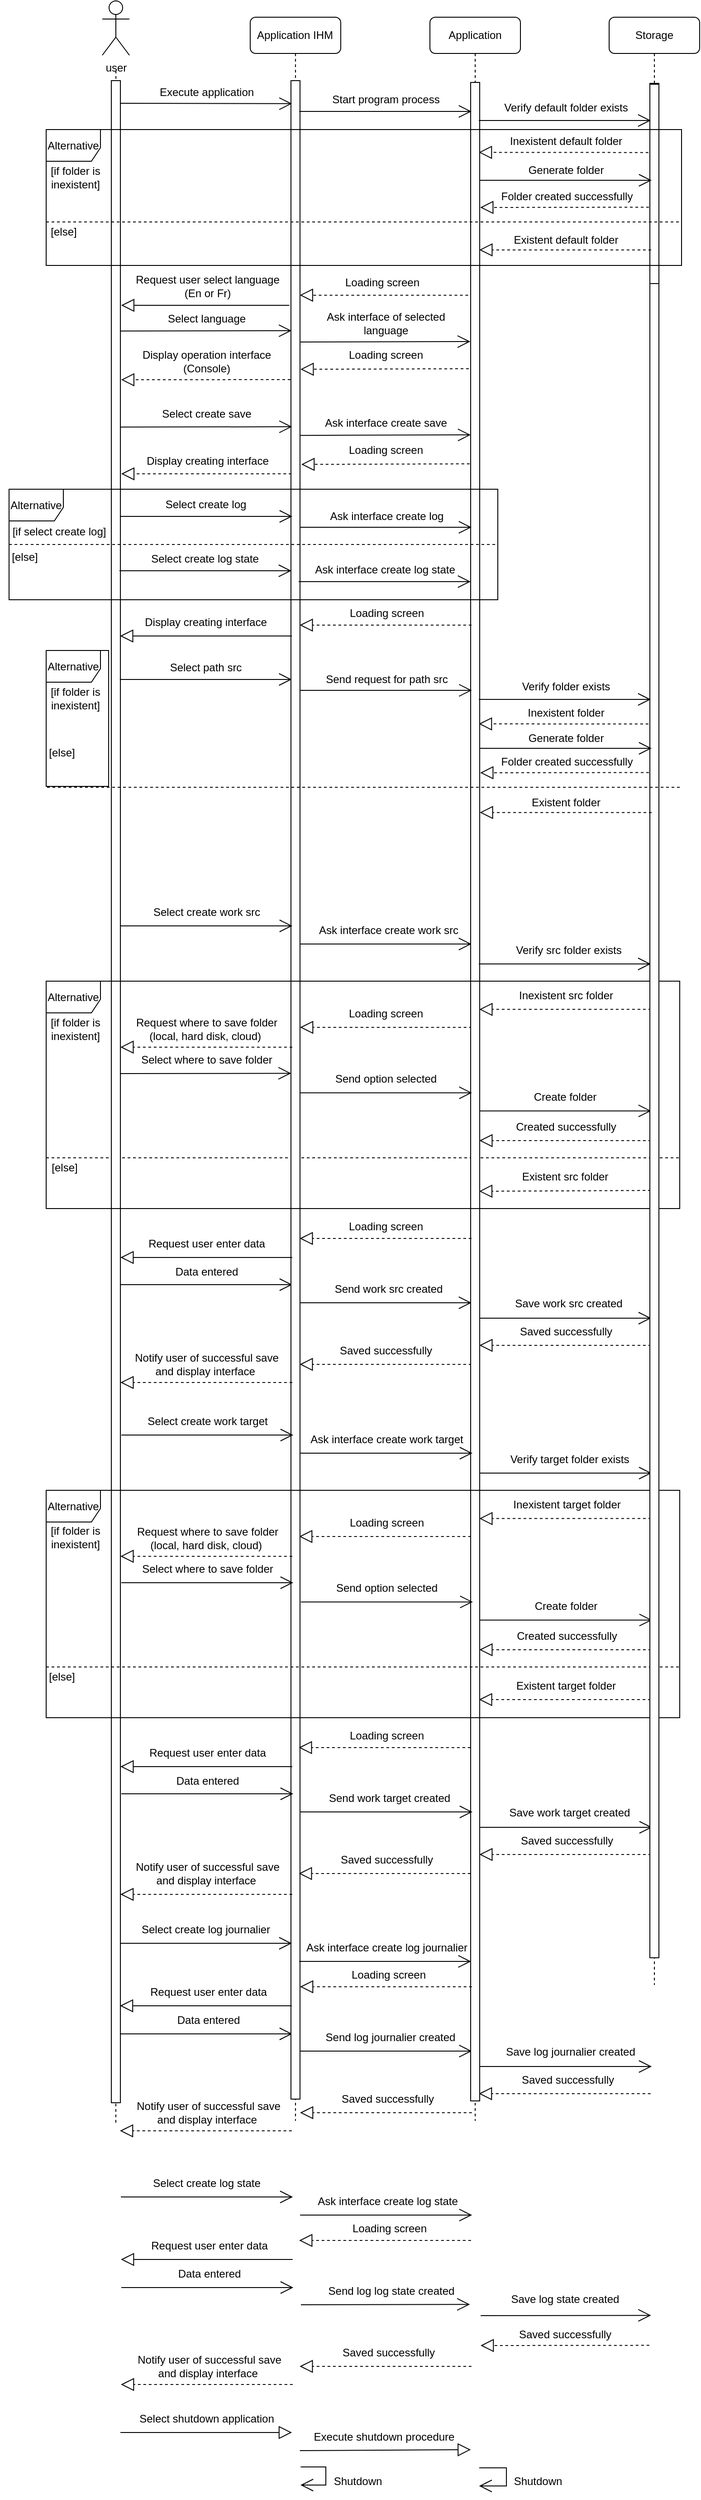 <mxfile version="20.5.3" type="github" pages="2">
  <diagram id="kgpKYQtTHZ0yAKxKKP6v" name="Page-1">
    <mxGraphModel dx="731" dy="396" grid="1" gridSize="10" guides="1" tooltips="1" connect="1" arrows="1" fold="1" page="1" pageScale="1.2" pageWidth="413" pageHeight="291" math="0" shadow="0">
      <root>
        <mxCell id="0" />
        <mxCell id="1" parent="0" />
        <mxCell id="vB3oa_qT5mKGnojGgwLK-61" value="" style="endArrow=block;dashed=1;endFill=0;endSize=12;html=1;rounded=1;exitX=-0.061;exitY=0.997;exitDx=0;exitDy=0;exitPerimeter=0;" parent="1" edge="1">
          <mxGeometry width="160" relative="1" as="geometry">
            <mxPoint x="767.39" y="2646.793" as="sourcePoint" />
            <mxPoint x="581" y="2647" as="targetPoint" />
          </mxGeometry>
        </mxCell>
        <mxCell id="sGXvdLq_XoUKNio_A1aQ-141" value="" style="endArrow=block;endFill=0;endSize=12;html=1;rounded=1;entryX=0.021;entryY=0.978;entryDx=0;entryDy=0;entryPerimeter=0;" parent="1" edge="1">
          <mxGeometry width="160" relative="1" as="geometry">
            <mxPoint x="381.25" y="2763" as="sourcePoint" />
            <mxPoint x="570.21" y="2761.984" as="targetPoint" />
          </mxGeometry>
        </mxCell>
        <mxCell id="sGXvdLq_XoUKNio_A1aQ-8" value="&lt;span style=&quot;&quot;&gt;Application IHM&lt;/span&gt;" style="shape=umlLifeline;perimeter=lifelinePerimeter;whiteSpace=wrap;html=1;container=0;collapsible=0;recursiveResize=0;outlineConnect=0;rounded=1;" parent="1" vertex="1">
          <mxGeometry x="326.46" y="77" width="100" height="2322" as="geometry" />
        </mxCell>
        <mxCell id="sGXvdLq_XoUKNio_A1aQ-1" value="user" style="shape=umlActor;verticalLabelPosition=bottom;verticalAlign=top;html=1;rounded=1;" parent="1" vertex="1">
          <mxGeometry x="163" y="59" width="30" height="60" as="geometry" />
        </mxCell>
        <mxCell id="sGXvdLq_XoUKNio_A1aQ-11" value="&lt;span style=&quot;&quot;&gt;Application&lt;/span&gt;" style="shape=umlLifeline;perimeter=lifelinePerimeter;whiteSpace=wrap;html=1;container=0;collapsible=0;recursiveResize=0;outlineConnect=0;rounded=1;" parent="1" vertex="1">
          <mxGeometry x="525" y="77" width="100" height="2322" as="geometry" />
        </mxCell>
        <mxCell id="sGXvdLq_XoUKNio_A1aQ-12" value="&lt;span style=&quot;&quot;&gt;Storage&lt;/span&gt;" style="shape=umlLifeline;perimeter=lifelinePerimeter;whiteSpace=wrap;html=1;container=0;collapsible=0;recursiveResize=0;outlineConnect=0;rounded=1;" parent="1" vertex="1">
          <mxGeometry x="723" y="77" width="100" height="2172" as="geometry" />
        </mxCell>
        <mxCell id="sGXvdLq_XoUKNio_A1aQ-23" value="" style="endArrow=none;dashed=1;html=1;rounded=1;" parent="1" edge="1">
          <mxGeometry width="50" height="50" relative="1" as="geometry">
            <mxPoint x="178" y="2401" as="sourcePoint" />
            <mxPoint x="178.065" y="136" as="targetPoint" />
          </mxGeometry>
        </mxCell>
        <mxCell id="sGXvdLq_XoUKNio_A1aQ-53" value="Inexistent src folder" style="text;html=1;align=center;verticalAlign=middle;resizable=0;points=[];autosize=1;strokeColor=none;fillColor=none;rounded=1;" parent="1" vertex="1">
          <mxGeometry x="609.5" y="1142.17" width="130" height="30" as="geometry" />
        </mxCell>
        <mxCell id="sGXvdLq_XoUKNio_A1aQ-54" value="" style="endArrow=block;dashed=1;endFill=0;endSize=12;html=1;rounded=1;" parent="1" edge="1">
          <mxGeometry width="160" relative="1" as="geometry">
            <mxPoint x="769.42" y="1172.17" as="sourcePoint" />
            <mxPoint x="579.587" y="1172.17" as="targetPoint" />
          </mxGeometry>
        </mxCell>
        <mxCell id="sGXvdLq_XoUKNio_A1aQ-49" value="Verify src folder exists" style="text;html=1;align=center;verticalAlign=middle;resizable=0;points=[];autosize=1;strokeColor=none;fillColor=none;rounded=1;" parent="1" vertex="1">
          <mxGeometry x="607.5" y="1092" width="140" height="30" as="geometry" />
        </mxCell>
        <mxCell id="sGXvdLq_XoUKNio_A1aQ-91" value="Data entered" style="text;html=1;align=center;verticalAlign=middle;resizable=0;points=[];autosize=1;strokeColor=none;fillColor=none;rounded=1;" parent="1" vertex="1">
          <mxGeometry x="233" y="1447" width="90" height="30" as="geometry" />
        </mxCell>
        <mxCell id="sGXvdLq_XoUKNio_A1aQ-92" value="" style="endArrow=open;endFill=1;endSize=12;html=1;rounded=1;" parent="1" edge="1">
          <mxGeometry width="160" relative="1" as="geometry">
            <mxPoint x="183" y="1476" as="sourcePoint" />
            <mxPoint x="373" y="1476" as="targetPoint" />
          </mxGeometry>
        </mxCell>
        <mxCell id="sGXvdLq_XoUKNio_A1aQ-93" value="Send work src created" style="text;html=1;align=center;verticalAlign=middle;resizable=0;points=[];autosize=1;strokeColor=none;fillColor=none;rounded=1;" parent="1" vertex="1">
          <mxGeometry x="409" y="1466" width="140" height="30" as="geometry" />
        </mxCell>
        <mxCell id="sGXvdLq_XoUKNio_A1aQ-94" value="" style="endArrow=open;endFill=1;endSize=12;html=1;rounded=1;" parent="1" edge="1">
          <mxGeometry width="160" relative="1" as="geometry">
            <mxPoint x="381" y="1496" as="sourcePoint" />
            <mxPoint x="571" y="1496" as="targetPoint" />
          </mxGeometry>
        </mxCell>
        <mxCell id="sGXvdLq_XoUKNio_A1aQ-137" value="" style="endArrow=block;endFill=0;endSize=12;html=1;rounded=1;" parent="1" edge="1">
          <mxGeometry width="160" relative="1" as="geometry">
            <mxPoint x="183.0" y="2743" as="sourcePoint" />
            <mxPoint x="372.5" y="2743" as="targetPoint" />
          </mxGeometry>
        </mxCell>
        <mxCell id="sGXvdLq_XoUKNio_A1aQ-140" value="Execute shutdown procedure" style="text;html=1;align=center;verticalAlign=middle;resizable=0;points=[];autosize=1;strokeColor=none;fillColor=none;rounded=1;" parent="1" vertex="1">
          <mxGeometry x="384.25" y="2733" width="180" height="30" as="geometry" />
        </mxCell>
        <mxCell id="sGXvdLq_XoUKNio_A1aQ-146" value="Shutdown" style="text;html=1;align=center;verticalAlign=middle;resizable=0;points=[];autosize=1;strokeColor=none;fillColor=none;rounded=1;" parent="1" vertex="1">
          <mxGeometry x="405.41" y="2782" width="80" height="30" as="geometry" />
        </mxCell>
        <mxCell id="sGXvdLq_XoUKNio_A1aQ-147" value="" style="endArrow=open;endFill=1;endSize=12;html=1;rounded=0;" parent="1" edge="1">
          <mxGeometry width="160" relative="1" as="geometry">
            <mxPoint x="579.5" y="2782" as="sourcePoint" />
            <mxPoint x="579.31" y="2802" as="targetPoint" />
            <Array as="points">
              <mxPoint x="609.5" y="2782" />
              <mxPoint x="609.5" y="2802" />
            </Array>
          </mxGeometry>
        </mxCell>
        <mxCell id="sGXvdLq_XoUKNio_A1aQ-148" value="Shutdown" style="text;html=1;align=center;verticalAlign=middle;resizable=0;points=[];autosize=1;strokeColor=none;fillColor=none;rounded=1;" parent="1" vertex="1">
          <mxGeometry x="604.08" y="2782" width="80" height="30" as="geometry" />
        </mxCell>
        <mxCell id="sGXvdLq_XoUKNio_A1aQ-149" value="" style="endArrow=block;dashed=1;endFill=0;endSize=12;html=1;rounded=1;" parent="1" edge="1">
          <mxGeometry width="160" relative="1" as="geometry">
            <mxPoint x="571.34" y="1192" as="sourcePoint" />
            <mxPoint x="381.507" y="1192" as="targetPoint" />
          </mxGeometry>
        </mxCell>
        <mxCell id="sGXvdLq_XoUKNio_A1aQ-156" value="Send option selected" style="text;html=1;align=center;verticalAlign=middle;resizable=0;points=[];autosize=1;strokeColor=none;fillColor=none;rounded=1;" parent="1" vertex="1">
          <mxGeometry x="406" y="1234" width="140" height="30" as="geometry" />
        </mxCell>
        <mxCell id="sGXvdLq_XoUKNio_A1aQ-65" value="" style="line;strokeWidth=1;fillColor=none;align=left;verticalAlign=middle;spacingTop=-1;spacingLeft=3;spacingRight=3;rotatable=0;labelPosition=right;points=[];portConstraint=eastwest;dashed=1;" parent="1" vertex="1">
          <mxGeometry x="101" y="1332" width="700" height="8" as="geometry" />
        </mxCell>
        <mxCell id="sGXvdLq_XoUKNio_A1aQ-138" value="Select shutdown application" style="text;html=1;align=center;verticalAlign=middle;resizable=0;points=[];autosize=1;strokeColor=none;fillColor=none;rounded=1;" parent="1" vertex="1">
          <mxGeometry x="193" y="2713" width="170" height="30" as="geometry" />
        </mxCell>
        <mxCell id="vB3oa_qT5mKGnojGgwLK-30" value="Notify user of successful save&lt;br&gt;and display interface&amp;nbsp;" style="text;html=1;align=center;verticalAlign=middle;resizable=0;points=[];autosize=1;strokeColor=none;fillColor=none;rounded=1;" parent="1" vertex="1">
          <mxGeometry x="190.41" y="2370" width="180" height="40" as="geometry" />
        </mxCell>
        <mxCell id="vB3oa_qT5mKGnojGgwLK-31" value="" style="endArrow=block;dashed=1;endFill=0;endSize=12;html=1;rounded=1;" parent="1" edge="1">
          <mxGeometry width="160" relative="1" as="geometry">
            <mxPoint x="372.33" y="2410" as="sourcePoint" />
            <mxPoint x="182.497" y="2410" as="targetPoint" />
          </mxGeometry>
        </mxCell>
        <mxCell id="vB3oa_qT5mKGnojGgwLK-32" value="Saved successfully" style="text;html=1;align=center;verticalAlign=middle;resizable=0;points=[];autosize=1;strokeColor=none;fillColor=none;rounded=1;" parent="1" vertex="1">
          <mxGeometry x="413.41" y="2360" width="130" height="30" as="geometry" />
        </mxCell>
        <mxCell id="vB3oa_qT5mKGnojGgwLK-33" value="" style="endArrow=block;dashed=1;endFill=0;endSize=12;html=1;rounded=1;" parent="1" edge="1">
          <mxGeometry width="160" relative="1" as="geometry">
            <mxPoint x="571.33" y="2390" as="sourcePoint" />
            <mxPoint x="381.497" y="2390" as="targetPoint" />
          </mxGeometry>
        </mxCell>
        <mxCell id="vB3oa_qT5mKGnojGgwLK-38" value="Save log journalier created&lt;br&gt;&amp;nbsp;" style="text;html=1;align=center;verticalAlign=middle;resizable=0;points=[];autosize=1;strokeColor=none;fillColor=none;rounded=1;" parent="1" vertex="1">
          <mxGeometry x="595" y="2310" width="170" height="40" as="geometry" />
        </mxCell>
        <mxCell id="vB3oa_qT5mKGnojGgwLK-39" value="" style="endArrow=open;endFill=1;endSize=12;html=1;rounded=1;" parent="1" edge="1">
          <mxGeometry width="160" relative="1" as="geometry">
            <mxPoint x="580" y="2339" as="sourcePoint" />
            <mxPoint x="770" y="2339" as="targetPoint" />
          </mxGeometry>
        </mxCell>
        <mxCell id="vB3oa_qT5mKGnojGgwLK-40" value="Saved successfully" style="text;html=1;align=center;verticalAlign=middle;resizable=0;points=[];autosize=1;strokeColor=none;fillColor=none;rounded=1;" parent="1" vertex="1">
          <mxGeometry x="611.91" y="2339" width="130" height="30" as="geometry" />
        </mxCell>
        <mxCell id="vB3oa_qT5mKGnojGgwLK-41" value="" style="endArrow=block;dashed=1;endFill=0;endSize=12;html=1;rounded=1;" parent="1" edge="1">
          <mxGeometry width="160" relative="1" as="geometry">
            <mxPoint x="768.83" y="2369" as="sourcePoint" />
            <mxPoint x="578.997" y="2369" as="targetPoint" />
          </mxGeometry>
        </mxCell>
        <mxCell id="vB3oa_qT5mKGnojGgwLK-42" value="Data entered" style="text;html=1;align=center;verticalAlign=middle;resizable=0;points=[];autosize=1;strokeColor=none;fillColor=none;rounded=1;" parent="1" vertex="1">
          <mxGeometry x="235.41" y="2273" width="90" height="30" as="geometry" />
        </mxCell>
        <mxCell id="vB3oa_qT5mKGnojGgwLK-43" value="" style="endArrow=open;endFill=1;endSize=12;html=1;rounded=1;" parent="1" edge="1">
          <mxGeometry width="160" relative="1" as="geometry">
            <mxPoint x="183.0" y="2303" as="sourcePoint" />
            <mxPoint x="373.0" y="2303" as="targetPoint" />
          </mxGeometry>
        </mxCell>
        <mxCell id="vB3oa_qT5mKGnojGgwLK-44" value="Send log journalier created" style="text;html=1;align=center;verticalAlign=middle;resizable=0;points=[];autosize=1;strokeColor=none;fillColor=none;rounded=1;" parent="1" vertex="1">
          <mxGeometry x="396.41" y="2292" width="170" height="30" as="geometry" />
        </mxCell>
        <mxCell id="vB3oa_qT5mKGnojGgwLK-45" value="" style="endArrow=open;endFill=1;endSize=12;html=1;rounded=1;" parent="1" edge="1">
          <mxGeometry width="160" relative="1" as="geometry">
            <mxPoint x="381.41" y="2322" as="sourcePoint" />
            <mxPoint x="571.41" y="2322" as="targetPoint" />
          </mxGeometry>
        </mxCell>
        <mxCell id="vB3oa_qT5mKGnojGgwLK-46" value="Select create log state" style="text;html=1;align=center;verticalAlign=middle;resizable=0;points=[];autosize=1;strokeColor=none;fillColor=none;rounded=1;" parent="1" vertex="1">
          <mxGeometry x="207.55" y="2453" width="140" height="30" as="geometry" />
        </mxCell>
        <mxCell id="vB3oa_qT5mKGnojGgwLK-47" value="" style="endArrow=open;endFill=1;endSize=12;html=1;rounded=1;" parent="1" edge="1">
          <mxGeometry width="160" relative="1" as="geometry">
            <mxPoint x="183.55" y="2483" as="sourcePoint" />
            <mxPoint x="373.55" y="2483" as="targetPoint" />
          </mxGeometry>
        </mxCell>
        <mxCell id="vB3oa_qT5mKGnojGgwLK-48" value="Ask interface create log state" style="text;html=1;align=center;verticalAlign=middle;resizable=0;points=[];autosize=1;strokeColor=none;fillColor=none;rounded=1;" parent="1" vertex="1">
          <mxGeometry x="387.55" y="2473" width="180" height="30" as="geometry" />
        </mxCell>
        <mxCell id="vB3oa_qT5mKGnojGgwLK-49" value="" style="endArrow=open;endFill=1;endSize=12;html=1;rounded=1;" parent="1" edge="1">
          <mxGeometry width="160" relative="1" as="geometry">
            <mxPoint x="381.55" y="2503" as="sourcePoint" />
            <mxPoint x="571.55" y="2503" as="targetPoint" />
          </mxGeometry>
        </mxCell>
        <mxCell id="vB3oa_qT5mKGnojGgwLK-50" value="Notify user of successful save&lt;br&gt;and display interface&amp;nbsp;" style="text;html=1;align=center;verticalAlign=middle;resizable=0;points=[];autosize=1;strokeColor=none;fillColor=none;rounded=1;" parent="1" vertex="1">
          <mxGeometry x="191.46" y="2650" width="180" height="40" as="geometry" />
        </mxCell>
        <mxCell id="vB3oa_qT5mKGnojGgwLK-51" value="" style="endArrow=block;dashed=1;endFill=0;endSize=12;html=1;rounded=1;" parent="1" edge="1">
          <mxGeometry width="160" relative="1" as="geometry">
            <mxPoint x="373.38" y="2690" as="sourcePoint" />
            <mxPoint x="183.547" y="2690" as="targetPoint" />
          </mxGeometry>
        </mxCell>
        <mxCell id="vB3oa_qT5mKGnojGgwLK-52" value="Saved successfully" style="text;html=1;align=center;verticalAlign=middle;resizable=0;points=[];autosize=1;strokeColor=none;fillColor=none;rounded=1;" parent="1" vertex="1">
          <mxGeometry x="414.46" y="2640" width="130" height="30" as="geometry" />
        </mxCell>
        <mxCell id="vB3oa_qT5mKGnojGgwLK-54" value="Loading screen" style="text;html=1;align=center;verticalAlign=middle;resizable=0;points=[];autosize=1;strokeColor=none;fillColor=none;rounded=1;" parent="1" vertex="1">
          <mxGeometry x="424.88" y="2503" width="110" height="30" as="geometry" />
        </mxCell>
        <mxCell id="vB3oa_qT5mKGnojGgwLK-55" value="" style="endArrow=block;dashed=1;endFill=0;endSize=12;html=1;rounded=1;" parent="1" edge="1">
          <mxGeometry width="160" relative="1" as="geometry">
            <mxPoint x="570.38" y="2531" as="sourcePoint" />
            <mxPoint x="380.547" y="2531" as="targetPoint" />
          </mxGeometry>
        </mxCell>
        <mxCell id="vB3oa_qT5mKGnojGgwLK-56" value="" style="endArrow=block;endFill=0;endSize=12;html=1;rounded=1;" parent="1" edge="1">
          <mxGeometry width="160" relative="1" as="geometry">
            <mxPoint x="373.38" y="2552" as="sourcePoint" />
            <mxPoint x="183.547" y="2552" as="targetPoint" />
          </mxGeometry>
        </mxCell>
        <mxCell id="vB3oa_qT5mKGnojGgwLK-57" value="Request user enter data" style="text;html=1;align=center;verticalAlign=middle;resizable=0;points=[];autosize=1;strokeColor=none;fillColor=none;rounded=1;" parent="1" vertex="1">
          <mxGeometry x="206.46" y="2522" width="150" height="30" as="geometry" />
        </mxCell>
        <mxCell id="vB3oa_qT5mKGnojGgwLK-58" value="Save log state&amp;nbsp;created&lt;br&gt;&amp;nbsp;" style="text;html=1;align=center;verticalAlign=middle;resizable=0;points=[];autosize=1;strokeColor=none;fillColor=none;rounded=1;" parent="1" vertex="1">
          <mxGeometry x="604.08" y="2583" width="140" height="40" as="geometry" />
        </mxCell>
        <mxCell id="vB3oa_qT5mKGnojGgwLK-59" value="" style="endArrow=open;endFill=1;endSize=12;html=1;rounded=1;entryX=0.13;entryY=0.981;entryDx=0;entryDy=0;entryPerimeter=0;" parent="1" edge="1">
          <mxGeometry width="160" relative="1" as="geometry">
            <mxPoint x="581" y="2614" as="sourcePoint" />
            <mxPoint x="769.3" y="2613.689" as="targetPoint" />
          </mxGeometry>
        </mxCell>
        <mxCell id="vB3oa_qT5mKGnojGgwLK-60" value="Saved successfully" style="text;html=1;align=center;verticalAlign=middle;resizable=0;points=[];autosize=1;strokeColor=none;fillColor=none;rounded=1;" parent="1" vertex="1">
          <mxGeometry x="609.08" y="2620" width="130" height="30" as="geometry" />
        </mxCell>
        <mxCell id="vB3oa_qT5mKGnojGgwLK-62" value="Data entered" style="text;html=1;align=center;verticalAlign=middle;resizable=0;points=[];autosize=1;strokeColor=none;fillColor=none;rounded=1;" parent="1" vertex="1">
          <mxGeometry x="236.46" y="2553" width="90" height="30" as="geometry" />
        </mxCell>
        <mxCell id="vB3oa_qT5mKGnojGgwLK-63" value="" style="endArrow=open;endFill=1;endSize=12;html=1;rounded=1;" parent="1" edge="1">
          <mxGeometry width="160" relative="1" as="geometry">
            <mxPoint x="184.05" y="2583" as="sourcePoint" />
            <mxPoint x="374.05" y="2583" as="targetPoint" />
          </mxGeometry>
        </mxCell>
        <mxCell id="vB3oa_qT5mKGnojGgwLK-64" value="Send log log state created" style="text;html=1;align=center;verticalAlign=middle;resizable=0;points=[];autosize=1;strokeColor=none;fillColor=none;rounded=1;" parent="1" vertex="1">
          <mxGeometry x="402.46" y="2572" width="160" height="30" as="geometry" />
        </mxCell>
        <mxCell id="vB3oa_qT5mKGnojGgwLK-65" value="" style="endArrow=open;endFill=1;endSize=12;html=1;rounded=1;entryX=-0.083;entryY=0.906;entryDx=0;entryDy=0;entryPerimeter=0;" parent="1" edge="1">
          <mxGeometry width="160" relative="1" as="geometry">
            <mxPoint x="382.46" y="2602" as="sourcePoint" />
            <mxPoint x="569.17" y="2601.568" as="targetPoint" />
          </mxGeometry>
        </mxCell>
        <mxCell id="vB3oa_qT5mKGnojGgwLK-79" value="" style="html=1;points=[];perimeter=orthogonalPerimeter;rounded=0;glass=0;labelBackgroundColor=none;fillStyle=auto;" parent="1" vertex="1">
          <mxGeometry x="173" y="147" width="10" height="2232" as="geometry" />
        </mxCell>
        <mxCell id="vB3oa_qT5mKGnojGgwLK-76" value="" style="html=1;points=[];perimeter=orthogonalPerimeter;rounded=0;glass=0;labelBackgroundColor=none;fillStyle=auto;" parent="1" vertex="1">
          <mxGeometry x="371.46" y="147" width="10" height="2228" as="geometry" />
        </mxCell>
        <mxCell id="sGXvdLq_XoUKNio_A1aQ-101" value="Notify user of successful save&lt;br&gt;and display interface&amp;nbsp;" style="text;html=1;align=center;verticalAlign=middle;resizable=0;points=[];autosize=1;strokeColor=none;fillColor=none;rounded=1;" parent="1" vertex="1">
          <mxGeometry x="188.0" y="1544" width="180" height="40" as="geometry" />
        </mxCell>
        <mxCell id="sGXvdLq_XoUKNio_A1aQ-102" value="" style="endArrow=block;dashed=1;endFill=0;endSize=12;html=1;rounded=1;" parent="1" edge="1">
          <mxGeometry width="160" relative="1" as="geometry">
            <mxPoint x="372.92" y="1584" as="sourcePoint" />
            <mxPoint x="183.087" y="1584" as="targetPoint" />
          </mxGeometry>
        </mxCell>
        <mxCell id="sGXvdLq_XoUKNio_A1aQ-145" value="" style="endArrow=open;endFill=1;endSize=12;html=1;rounded=0;" parent="1" edge="1">
          <mxGeometry width="160" relative="1" as="geometry">
            <mxPoint x="382.17" y="2781" as="sourcePoint" />
            <mxPoint x="382.003" y="2801" as="targetPoint" />
            <Array as="points">
              <mxPoint x="410" y="2781" />
              <mxPoint x="410" y="2801" />
            </Array>
          </mxGeometry>
        </mxCell>
        <mxCell id="sGXvdLq_XoUKNio_A1aQ-152" value="Select where to save folder" style="text;html=1;align=center;verticalAlign=middle;resizable=0;points=[];autosize=1;strokeColor=none;fillColor=none;rounded=1;" parent="1" vertex="1">
          <mxGeometry x="193" y="1213" width="170" height="30" as="geometry" />
        </mxCell>
        <mxCell id="sGXvdLq_XoUKNio_A1aQ-153" value="" style="endArrow=open;endFill=1;endSize=12;html=1;rounded=1;entryX=0.023;entryY=0.297;entryDx=0;entryDy=0;entryPerimeter=0;" parent="1" edge="1">
          <mxGeometry width="160" relative="1" as="geometry">
            <mxPoint x="183" y="1243" as="sourcePoint" />
            <mxPoint x="371.69" y="1242.716" as="targetPoint" />
          </mxGeometry>
        </mxCell>
        <mxCell id="vB3oa_qT5mKGnojGgwLK-53" value="" style="endArrow=block;dashed=1;endFill=0;endSize=12;html=1;rounded=1;" parent="1" edge="1">
          <mxGeometry width="160" relative="1" as="geometry">
            <mxPoint x="570.92" y="2670" as="sourcePoint" />
            <mxPoint x="381.087" y="2670" as="targetPoint" />
          </mxGeometry>
        </mxCell>
        <mxCell id="sGXvdLq_XoUKNio_A1aQ-83" value="Select create work src" style="text;html=1;align=center;verticalAlign=middle;resizable=0;points=[];autosize=1;strokeColor=none;fillColor=none;rounded=1;" parent="1" vertex="1">
          <mxGeometry x="208" y="1050" width="140" height="30" as="geometry" />
        </mxCell>
        <mxCell id="sGXvdLq_XoUKNio_A1aQ-84" value="" style="endArrow=open;endFill=1;endSize=12;html=1;rounded=1;" parent="1" edge="1">
          <mxGeometry width="160" relative="1" as="geometry">
            <mxPoint x="183" y="1080" as="sourcePoint" />
            <mxPoint x="373" y="1080" as="targetPoint" />
          </mxGeometry>
        </mxCell>
        <mxCell id="sGXvdLq_XoUKNio_A1aQ-87" value="Ask interface create work src" style="text;html=1;align=center;verticalAlign=middle;resizable=0;points=[];autosize=1;strokeColor=none;fillColor=none;rounded=1;" parent="1" vertex="1">
          <mxGeometry x="389" y="1070" width="180" height="30" as="geometry" />
        </mxCell>
        <mxCell id="sGXvdLq_XoUKNio_A1aQ-88" value="" style="endArrow=open;endFill=1;endSize=12;html=1;rounded=1;" parent="1" edge="1">
          <mxGeometry width="160" relative="1" as="geometry">
            <mxPoint x="381" y="1100" as="sourcePoint" />
            <mxPoint x="571" y="1100" as="targetPoint" />
          </mxGeometry>
        </mxCell>
        <mxCell id="sGXvdLq_XoUKNio_A1aQ-99" value="Saved successfully" style="text;html=1;align=center;verticalAlign=middle;resizable=0;points=[];autosize=1;strokeColor=none;fillColor=none;rounded=1;" parent="1" vertex="1">
          <mxGeometry x="411.0" y="1534" width="130" height="30" as="geometry" />
        </mxCell>
        <mxCell id="sGXvdLq_XoUKNio_A1aQ-100" value="" style="endArrow=block;dashed=1;endFill=0;endSize=12;html=1;rounded=1;" parent="1" edge="1">
          <mxGeometry width="160" relative="1" as="geometry">
            <mxPoint x="570.92" y="1564" as="sourcePoint" />
            <mxPoint x="381.087" y="1564" as="targetPoint" />
          </mxGeometry>
        </mxCell>
        <mxCell id="vB3oa_qT5mKGnojGgwLK-77" value="" style="html=1;points=[];perimeter=orthogonalPerimeter;rounded=0;glass=0;labelBackgroundColor=none;fillStyle=auto;" parent="1" vertex="1">
          <mxGeometry x="570" y="149" width="10" height="2228" as="geometry" />
        </mxCell>
        <mxCell id="sGXvdLq_XoUKNio_A1aQ-67" value="" style="endArrow=block;dashed=1;endFill=0;endSize=12;html=1;rounded=1;entryX=0.682;entryY=0.924;entryDx=0;entryDy=0;entryPerimeter=0;" parent="1" edge="1">
          <mxGeometry width="160" relative="1" as="geometry">
            <mxPoint x="769.0" y="1372" as="sourcePoint" />
            <mxPoint x="579.392" y="1372.924" as="targetPoint" />
          </mxGeometry>
        </mxCell>
        <mxCell id="sGXvdLq_XoUKNio_A1aQ-61" value="Alternative" style="shape=umlFrame;whiteSpace=wrap;html=1;width=60;height=35;" parent="1" vertex="1">
          <mxGeometry x="101" y="1141" width="700" height="251" as="geometry" />
        </mxCell>
        <mxCell id="sGXvdLq_XoUKNio_A1aQ-44" value="Loading screen" style="text;html=1;align=center;verticalAlign=middle;resizable=0;points=[];autosize=1;strokeColor=none;fillColor=none;rounded=1;" parent="1" vertex="1">
          <mxGeometry x="421.42" y="1397" width="110" height="30" as="geometry" />
        </mxCell>
        <mxCell id="sGXvdLq_XoUKNio_A1aQ-45" value="" style="endArrow=block;dashed=1;endFill=0;endSize=12;html=1;rounded=1;" parent="1" edge="1">
          <mxGeometry width="160" relative="1" as="geometry">
            <mxPoint x="570.92" y="1425" as="sourcePoint" />
            <mxPoint x="381.087" y="1425" as="targetPoint" />
          </mxGeometry>
        </mxCell>
        <mxCell id="sGXvdLq_XoUKNio_A1aQ-48" value="" style="endArrow=block;endFill=0;endSize=12;html=1;rounded=1;" parent="1" edge="1">
          <mxGeometry width="160" relative="1" as="geometry">
            <mxPoint x="372.92" y="1446" as="sourcePoint" />
            <mxPoint x="183.087" y="1446" as="targetPoint" />
          </mxGeometry>
        </mxCell>
        <mxCell id="sGXvdLq_XoUKNio_A1aQ-47" value="Request user enter data" style="text;html=1;align=center;verticalAlign=middle;resizable=0;points=[];autosize=1;strokeColor=none;fillColor=none;rounded=1;" parent="1" vertex="1">
          <mxGeometry x="203" y="1416" width="150" height="30" as="geometry" />
        </mxCell>
        <mxCell id="sGXvdLq_XoUKNio_A1aQ-95" value="Save work src created&lt;br&gt;&amp;nbsp;" style="text;html=1;align=center;verticalAlign=middle;resizable=0;points=[];autosize=1;strokeColor=none;fillColor=none;rounded=1;" parent="1" vertex="1">
          <mxGeometry x="607.59" y="1484" width="140" height="40" as="geometry" />
        </mxCell>
        <mxCell id="sGXvdLq_XoUKNio_A1aQ-96" value="" style="endArrow=open;endFill=1;endSize=12;html=1;rounded=1;" parent="1" edge="1">
          <mxGeometry width="160" relative="1" as="geometry">
            <mxPoint x="579.59" y="1513" as="sourcePoint" />
            <mxPoint x="769.59" y="1513" as="targetPoint" />
          </mxGeometry>
        </mxCell>
        <mxCell id="sGXvdLq_XoUKNio_A1aQ-97" value="Saved successfully" style="text;html=1;align=center;verticalAlign=middle;resizable=0;points=[];autosize=1;strokeColor=none;fillColor=none;rounded=1;" parent="1" vertex="1">
          <mxGeometry x="609.5" y="1513" width="130" height="30" as="geometry" />
        </mxCell>
        <mxCell id="sGXvdLq_XoUKNio_A1aQ-98" value="" style="endArrow=block;dashed=1;endFill=0;endSize=12;html=1;rounded=1;" parent="1" edge="1">
          <mxGeometry width="160" relative="1" as="geometry">
            <mxPoint x="769.42" y="1543" as="sourcePoint" />
            <mxPoint x="579.587" y="1543" as="targetPoint" />
          </mxGeometry>
        </mxCell>
        <mxCell id="sGXvdLq_XoUKNio_A1aQ-57" value="Loading screen" style="text;html=1;align=center;verticalAlign=middle;resizable=0;points=[];autosize=1;strokeColor=none;fillColor=none;rounded=1;" parent="1" vertex="1">
          <mxGeometry x="421.42" y="1162.17" width="110" height="30" as="geometry" />
        </mxCell>
        <mxCell id="sGXvdLq_XoUKNio_A1aQ-150" value="Request where to save folder&lt;br&gt;(local, hard disk, cloud)&amp;nbsp;" style="text;html=1;align=center;verticalAlign=middle;resizable=0;points=[];autosize=1;strokeColor=none;fillColor=none;rounded=1;" parent="1" vertex="1">
          <mxGeometry x="188" y="1174" width="180" height="40" as="geometry" />
        </mxCell>
        <mxCell id="sGXvdLq_XoUKNio_A1aQ-151" value="" style="endArrow=block;dashed=1;endFill=0;endSize=12;html=1;rounded=1;" parent="1" edge="1">
          <mxGeometry width="160" relative="1" as="geometry">
            <mxPoint x="372.92" y="1213.83" as="sourcePoint" />
            <mxPoint x="183.087" y="1213.83" as="targetPoint" />
          </mxGeometry>
        </mxCell>
        <mxCell id="sGXvdLq_XoUKNio_A1aQ-155" value="" style="endArrow=open;endFill=1;endSize=12;html=1;rounded=1;" parent="1" edge="1">
          <mxGeometry width="160" relative="1" as="geometry">
            <mxPoint x="381.42" y="1264.23" as="sourcePoint" />
            <mxPoint x="571.42" y="1264.23" as="targetPoint" />
          </mxGeometry>
        </mxCell>
        <mxCell id="sGXvdLq_XoUKNio_A1aQ-157" value="" style="endArrow=open;endFill=1;endSize=12;html=1;rounded=1;" parent="1" edge="1">
          <mxGeometry width="160" relative="1" as="geometry">
            <mxPoint x="579.5" y="1284.23" as="sourcePoint" />
            <mxPoint x="769.5" y="1284.23" as="targetPoint" />
          </mxGeometry>
        </mxCell>
        <mxCell id="sGXvdLq_XoUKNio_A1aQ-158" value="Create folder" style="text;html=1;align=center;verticalAlign=middle;resizable=0;points=[];autosize=1;strokeColor=none;fillColor=none;rounded=1;" parent="1" vertex="1">
          <mxGeometry x="629.08" y="1254" width="90" height="30" as="geometry" />
        </mxCell>
        <mxCell id="sGXvdLq_XoUKNio_A1aQ-60" value="" style="endArrow=block;dashed=1;endFill=0;endSize=12;html=1;rounded=1;" parent="1" edge="1">
          <mxGeometry width="160" relative="1" as="geometry">
            <mxPoint x="769.42" y="1317" as="sourcePoint" />
            <mxPoint x="579.587" y="1317" as="targetPoint" />
          </mxGeometry>
        </mxCell>
        <mxCell id="sGXvdLq_XoUKNio_A1aQ-59" value="Created successfully" style="text;html=1;align=center;verticalAlign=middle;resizable=0;points=[];autosize=1;strokeColor=none;fillColor=none;rounded=1;" parent="1" vertex="1">
          <mxGeometry x="609.5" y="1287" width="130" height="30" as="geometry" />
        </mxCell>
        <mxCell id="sGXvdLq_XoUKNio_A1aQ-66" value="Existent src folder" style="text;html=1;align=center;verticalAlign=middle;resizable=0;points=[];autosize=1;strokeColor=none;fillColor=none;rounded=1;arcSize=2;" parent="1" vertex="1">
          <mxGeometry x="614.08" y="1342" width="120" height="30" as="geometry" />
        </mxCell>
        <mxCell id="sGXvdLq_XoUKNio_A1aQ-50" value="" style="endArrow=open;endFill=1;endSize=12;html=1;rounded=1;" parent="1" edge="1">
          <mxGeometry width="160" relative="1" as="geometry">
            <mxPoint x="579.08" y="1122" as="sourcePoint" />
            <mxPoint x="769.08" y="1122" as="targetPoint" />
          </mxGeometry>
        </mxCell>
        <mxCell id="sGXvdLq_XoUKNio_A1aQ-243" value="Notify user of successful save&lt;br&gt;and display interface&amp;nbsp;" style="text;html=1;align=center;verticalAlign=middle;resizable=0;points=[];autosize=1;strokeColor=none;fillColor=none;rounded=1;" parent="1" vertex="1">
          <mxGeometry x="189.0" y="2106" width="180" height="40" as="geometry" />
        </mxCell>
        <mxCell id="sGXvdLq_XoUKNio_A1aQ-245" value="Select where to save folder" style="text;html=1;align=center;verticalAlign=middle;resizable=0;points=[];autosize=1;strokeColor=none;fillColor=none;rounded=1;" parent="1" vertex="1">
          <mxGeometry x="194" y="1775" width="170" height="30" as="geometry" />
        </mxCell>
        <mxCell id="sGXvdLq_XoUKNio_A1aQ-246" value="" style="endArrow=open;endFill=1;endSize=12;html=1;rounded=1;" parent="1" edge="1">
          <mxGeometry width="160" relative="1" as="geometry">
            <mxPoint x="184" y="1805" as="sourcePoint" />
            <mxPoint x="374" y="1805" as="targetPoint" />
          </mxGeometry>
        </mxCell>
        <mxCell id="sGXvdLq_XoUKNio_A1aQ-247" value="Select create work target" style="text;html=1;align=center;verticalAlign=middle;resizable=0;points=[];autosize=1;strokeColor=none;fillColor=none;rounded=1;" parent="1" vertex="1">
          <mxGeometry x="199" y="1612" width="160" height="30" as="geometry" />
        </mxCell>
        <mxCell id="sGXvdLq_XoUKNio_A1aQ-248" value="" style="endArrow=open;endFill=1;endSize=12;html=1;rounded=1;" parent="1" edge="1">
          <mxGeometry width="160" relative="1" as="geometry">
            <mxPoint x="184" y="1642" as="sourcePoint" />
            <mxPoint x="374" y="1642" as="targetPoint" />
          </mxGeometry>
        </mxCell>
        <mxCell id="sGXvdLq_XoUKNio_A1aQ-249" value="Ask interface create work target" style="text;html=1;align=center;verticalAlign=middle;resizable=0;points=[];autosize=1;strokeColor=none;fillColor=none;rounded=1;" parent="1" vertex="1">
          <mxGeometry x="382" y="1632" width="190" height="30" as="geometry" />
        </mxCell>
        <mxCell id="sGXvdLq_XoUKNio_A1aQ-250" value="" style="endArrow=open;endFill=1;endSize=12;html=1;rounded=1;" parent="1" edge="1">
          <mxGeometry width="160" relative="1" as="geometry">
            <mxPoint x="382" y="1662" as="sourcePoint" />
            <mxPoint x="572" y="1662" as="targetPoint" />
          </mxGeometry>
        </mxCell>
        <mxCell id="sGXvdLq_XoUKNio_A1aQ-251" value="Saved successfully" style="text;html=1;align=center;verticalAlign=middle;resizable=0;points=[];autosize=1;strokeColor=none;fillColor=none;rounded=1;" parent="1" vertex="1">
          <mxGeometry x="412.0" y="2096" width="130" height="30" as="geometry" />
        </mxCell>
        <mxCell id="sGXvdLq_XoUKNio_A1aQ-252" value="" style="endArrow=block;dashed=1;endFill=0;endSize=12;html=1;rounded=1;" parent="1" edge="1">
          <mxGeometry width="160" relative="1" as="geometry">
            <mxPoint x="569.92" y="2126" as="sourcePoint" />
            <mxPoint x="380.087" y="2126" as="targetPoint" />
          </mxGeometry>
        </mxCell>
        <mxCell id="sGXvdLq_XoUKNio_A1aQ-253" value="Alternative" style="shape=umlFrame;whiteSpace=wrap;html=1;width=60;height=35;" parent="1" vertex="1">
          <mxGeometry x="101" y="1703" width="700" height="251" as="geometry" />
        </mxCell>
        <mxCell id="sGXvdLq_XoUKNio_A1aQ-254" value="Loading screen" style="text;html=1;align=center;verticalAlign=middle;resizable=0;points=[];autosize=1;strokeColor=none;fillColor=none;rounded=1;" parent="1" vertex="1">
          <mxGeometry x="422.42" y="1959" width="110" height="30" as="geometry" />
        </mxCell>
        <mxCell id="sGXvdLq_XoUKNio_A1aQ-255" value="" style="endArrow=block;dashed=1;endFill=0;endSize=12;html=1;rounded=1;" parent="1" edge="1">
          <mxGeometry width="160" relative="1" as="geometry">
            <mxPoint x="569.92" y="1987" as="sourcePoint" />
            <mxPoint x="380.087" y="1987" as="targetPoint" />
          </mxGeometry>
        </mxCell>
        <mxCell id="sGXvdLq_XoUKNio_A1aQ-256" value="" style="endArrow=block;endFill=0;endSize=12;html=1;rounded=1;" parent="1" edge="1">
          <mxGeometry width="160" relative="1" as="geometry">
            <mxPoint x="372.92" y="2008" as="sourcePoint" />
            <mxPoint x="183.087" y="2008" as="targetPoint" />
          </mxGeometry>
        </mxCell>
        <mxCell id="sGXvdLq_XoUKNio_A1aQ-257" value="Request user enter data" style="text;html=1;align=center;verticalAlign=middle;resizable=0;points=[];autosize=1;strokeColor=none;fillColor=none;rounded=1;" parent="1" vertex="1">
          <mxGeometry x="204" y="1978" width="150" height="30" as="geometry" />
        </mxCell>
        <mxCell id="sGXvdLq_XoUKNio_A1aQ-258" value="Save work target&amp;nbsp;created&lt;br&gt;&amp;nbsp;" style="text;html=1;align=center;verticalAlign=middle;resizable=0;points=[];autosize=1;strokeColor=none;fillColor=none;rounded=1;" parent="1" vertex="1">
          <mxGeometry x="598.59" y="2046" width="160" height="40" as="geometry" />
        </mxCell>
        <mxCell id="sGXvdLq_XoUKNio_A1aQ-259" value="" style="endArrow=open;endFill=1;endSize=12;html=1;rounded=1;" parent="1" edge="1">
          <mxGeometry width="160" relative="1" as="geometry">
            <mxPoint x="580.59" y="2075" as="sourcePoint" />
            <mxPoint x="770.59" y="2075" as="targetPoint" />
          </mxGeometry>
        </mxCell>
        <mxCell id="sGXvdLq_XoUKNio_A1aQ-260" value="Saved successfully" style="text;html=1;align=center;verticalAlign=middle;resizable=0;points=[];autosize=1;strokeColor=none;fillColor=none;rounded=1;" parent="1" vertex="1">
          <mxGeometry x="610.5" y="2075" width="130" height="30" as="geometry" />
        </mxCell>
        <mxCell id="sGXvdLq_XoUKNio_A1aQ-261" value="" style="endArrow=block;dashed=1;endFill=0;endSize=12;html=1;rounded=1;" parent="1" edge="1">
          <mxGeometry width="160" relative="1" as="geometry">
            <mxPoint x="769.42" y="2105" as="sourcePoint" />
            <mxPoint x="579.587" y="2105" as="targetPoint" />
          </mxGeometry>
        </mxCell>
        <mxCell id="sGXvdLq_XoUKNio_A1aQ-262" value="Loading screen" style="text;html=1;align=center;verticalAlign=middle;resizable=0;points=[];autosize=1;strokeColor=none;fillColor=none;rounded=1;" parent="1" vertex="1">
          <mxGeometry x="422.42" y="1724.17" width="110" height="30" as="geometry" />
        </mxCell>
        <mxCell id="sGXvdLq_XoUKNio_A1aQ-263" value="Request where to save folder&lt;br&gt;(local, hard disk, cloud)&amp;nbsp;" style="text;html=1;align=center;verticalAlign=middle;resizable=0;points=[];autosize=1;strokeColor=none;fillColor=none;rounded=1;" parent="1" vertex="1">
          <mxGeometry x="189" y="1736" width="180" height="40" as="geometry" />
        </mxCell>
        <mxCell id="sGXvdLq_XoUKNio_A1aQ-264" value="" style="endArrow=block;dashed=1;endFill=0;endSize=12;html=1;rounded=1;" parent="1" edge="1">
          <mxGeometry width="160" relative="1" as="geometry">
            <mxPoint x="372.92" y="1775.83" as="sourcePoint" />
            <mxPoint x="183.087" y="1775.83" as="targetPoint" />
          </mxGeometry>
        </mxCell>
        <mxCell id="sGXvdLq_XoUKNio_A1aQ-265" value="" style="endArrow=open;endFill=1;endSize=12;html=1;rounded=1;" parent="1" edge="1">
          <mxGeometry width="160" relative="1" as="geometry">
            <mxPoint x="382.42" y="1826.23" as="sourcePoint" />
            <mxPoint x="572.42" y="1826.23" as="targetPoint" />
          </mxGeometry>
        </mxCell>
        <mxCell id="sGXvdLq_XoUKNio_A1aQ-266" value="" style="endArrow=open;endFill=1;endSize=12;html=1;rounded=1;" parent="1" edge="1">
          <mxGeometry width="160" relative="1" as="geometry">
            <mxPoint x="580.5" y="1846.23" as="sourcePoint" />
            <mxPoint x="770.5" y="1846.23" as="targetPoint" />
          </mxGeometry>
        </mxCell>
        <mxCell id="sGXvdLq_XoUKNio_A1aQ-267" value="Create folder" style="text;html=1;align=center;verticalAlign=middle;resizable=0;points=[];autosize=1;strokeColor=none;fillColor=none;rounded=1;" parent="1" vertex="1">
          <mxGeometry x="630.08" y="1816" width="90" height="30" as="geometry" />
        </mxCell>
        <mxCell id="sGXvdLq_XoUKNio_A1aQ-268" value="" style="endArrow=block;dashed=1;endFill=0;endSize=12;html=1;rounded=1;" parent="1" edge="1">
          <mxGeometry width="160" relative="1" as="geometry">
            <mxPoint x="769.42" y="1879" as="sourcePoint" />
            <mxPoint x="579.587" y="1879" as="targetPoint" />
          </mxGeometry>
        </mxCell>
        <mxCell id="sGXvdLq_XoUKNio_A1aQ-269" value="Created successfully" style="text;html=1;align=center;verticalAlign=middle;resizable=0;points=[];autosize=1;strokeColor=none;fillColor=none;rounded=1;" parent="1" vertex="1">
          <mxGeometry x="610.5" y="1849" width="130" height="30" as="geometry" />
        </mxCell>
        <mxCell id="sGXvdLq_XoUKNio_A1aQ-270" value="Existent target&amp;nbsp;folder" style="text;html=1;align=center;verticalAlign=middle;resizable=0;points=[];autosize=1;strokeColor=none;fillColor=none;rounded=1;" parent="1" vertex="1">
          <mxGeometry x="610.08" y="1904" width="130" height="30" as="geometry" />
        </mxCell>
        <mxCell id="sGXvdLq_XoUKNio_A1aQ-271" value="" style="endArrow=block;dashed=1;endFill=0;endSize=12;html=1;rounded=1;" parent="1" edge="1">
          <mxGeometry width="160" relative="1" as="geometry">
            <mxPoint x="769.0" y="1934" as="sourcePoint" />
            <mxPoint x="579.167" y="1934" as="targetPoint" />
          </mxGeometry>
        </mxCell>
        <mxCell id="sGXvdLq_XoUKNio_A1aQ-272" value="" style="endArrow=open;endFill=1;endSize=12;html=1;rounded=1;" parent="1" edge="1">
          <mxGeometry width="160" relative="1" as="geometry">
            <mxPoint x="580.08" y="1684" as="sourcePoint" />
            <mxPoint x="770.08" y="1684" as="targetPoint" />
          </mxGeometry>
        </mxCell>
        <mxCell id="sGXvdLq_XoUKNio_A1aQ-273" value="Inexistent target&amp;nbsp;folder" style="text;html=1;align=center;verticalAlign=middle;resizable=0;points=[];autosize=1;strokeColor=none;fillColor=none;rounded=1;" parent="1" vertex="1">
          <mxGeometry x="605.5" y="1704.17" width="140" height="30" as="geometry" />
        </mxCell>
        <mxCell id="sGXvdLq_XoUKNio_A1aQ-274" value="" style="endArrow=block;dashed=1;endFill=0;endSize=12;html=1;rounded=1;" parent="1" edge="1">
          <mxGeometry width="160" relative="1" as="geometry">
            <mxPoint x="769.42" y="1734.17" as="sourcePoint" />
            <mxPoint x="579.587" y="1734.17" as="targetPoint" />
          </mxGeometry>
        </mxCell>
        <mxCell id="sGXvdLq_XoUKNio_A1aQ-275" value="[if folder is &lt;br&gt;inexistent]" style="text;html=1;align=center;verticalAlign=middle;resizable=0;points=[];autosize=1;strokeColor=none;fillColor=none;" parent="1" vertex="1">
          <mxGeometry x="93" y="1735" width="80" height="40" as="geometry" />
        </mxCell>
        <mxCell id="sGXvdLq_XoUKNio_A1aQ-276" value="Verify target&amp;nbsp;folder exists" style="text;html=1;align=center;verticalAlign=middle;resizable=0;points=[];autosize=1;strokeColor=none;fillColor=none;rounded=1;" parent="1" vertex="1">
          <mxGeometry x="603.5" y="1654" width="150" height="30" as="geometry" />
        </mxCell>
        <mxCell id="sGXvdLq_XoUKNio_A1aQ-277" value="Data entered" style="text;html=1;align=center;verticalAlign=middle;resizable=0;points=[];autosize=1;strokeColor=none;fillColor=none;rounded=1;" parent="1" vertex="1">
          <mxGeometry x="234" y="2009" width="90" height="30" as="geometry" />
        </mxCell>
        <mxCell id="sGXvdLq_XoUKNio_A1aQ-278" value="" style="endArrow=open;endFill=1;endSize=12;html=1;rounded=1;" parent="1" edge="1">
          <mxGeometry width="160" relative="1" as="geometry">
            <mxPoint x="184" y="2038" as="sourcePoint" />
            <mxPoint x="374" y="2038" as="targetPoint" />
          </mxGeometry>
        </mxCell>
        <mxCell id="sGXvdLq_XoUKNio_A1aQ-279" value="Send work target&amp;nbsp;created" style="text;html=1;align=center;verticalAlign=middle;resizable=0;points=[];autosize=1;strokeColor=none;fillColor=none;rounded=1;" parent="1" vertex="1">
          <mxGeometry x="400" y="2028" width="160" height="30" as="geometry" />
        </mxCell>
        <mxCell id="sGXvdLq_XoUKNio_A1aQ-280" value="" style="endArrow=open;endFill=1;endSize=12;html=1;rounded=1;" parent="1" edge="1">
          <mxGeometry width="160" relative="1" as="geometry">
            <mxPoint x="382" y="2058" as="sourcePoint" />
            <mxPoint x="572" y="2058" as="targetPoint" />
          </mxGeometry>
        </mxCell>
        <mxCell id="sGXvdLq_XoUKNio_A1aQ-281" value="" style="endArrow=block;dashed=1;endFill=0;endSize=12;html=1;rounded=1;" parent="1" edge="1">
          <mxGeometry width="160" relative="1" as="geometry">
            <mxPoint x="570.34" y="1754" as="sourcePoint" />
            <mxPoint x="380.507" y="1754" as="targetPoint" />
          </mxGeometry>
        </mxCell>
        <mxCell id="sGXvdLq_XoUKNio_A1aQ-282" value="Send option selected" style="text;html=1;align=center;verticalAlign=middle;resizable=0;points=[];autosize=1;strokeColor=none;fillColor=none;rounded=1;" parent="1" vertex="1">
          <mxGeometry x="407" y="1796" width="140" height="30" as="geometry" />
        </mxCell>
        <mxCell id="sGXvdLq_XoUKNio_A1aQ-283" value="" style="line;strokeWidth=1;fillColor=none;align=left;verticalAlign=middle;spacingTop=-1;spacingLeft=3;spacingRight=3;rotatable=0;labelPosition=right;points=[];portConstraint=eastwest;dashed=1;" parent="1" vertex="1">
          <mxGeometry x="101" y="1894" width="700" height="8" as="geometry" />
        </mxCell>
        <mxCell id="sGXvdLq_XoUKNio_A1aQ-284" value="[else]" style="text;html=1;align=center;verticalAlign=middle;resizable=0;points=[];autosize=1;strokeColor=none;fillColor=none;" parent="1" vertex="1">
          <mxGeometry x="93" y="1894" width="50" height="30" as="geometry" />
        </mxCell>
        <mxCell id="sGXvdLq_XoUKNio_A1aQ-63" value="[if folder is &lt;br&gt;inexistent]" style="text;html=1;align=center;verticalAlign=middle;resizable=0;points=[];autosize=1;strokeColor=none;fillColor=none;" parent="1" vertex="1">
          <mxGeometry x="93" y="1174" width="80" height="40" as="geometry" />
        </mxCell>
        <mxCell id="sGXvdLq_XoUKNio_A1aQ-72" value="[else]" style="text;html=1;align=center;verticalAlign=middle;resizable=0;points=[];autosize=1;strokeColor=none;fillColor=none;" parent="1" vertex="1">
          <mxGeometry x="96" y="1332" width="50" height="30" as="geometry" />
        </mxCell>
        <mxCell id="vB3oa_qT5mKGnojGgwLK-78" value="" style="html=1;points=[];perimeter=orthogonalPerimeter;rounded=0;glass=0;labelBackgroundColor=none;fillStyle=auto;" parent="1" vertex="1">
          <mxGeometry x="768" y="150" width="10" height="2069" as="geometry" />
        </mxCell>
        <mxCell id="5Esxm4612q7LRYb4eMPQ-1" value="" style="endArrow=block;dashed=1;endFill=0;endSize=12;html=1;rounded=1;" parent="1" edge="1">
          <mxGeometry width="160" relative="1" as="geometry">
            <mxPoint x="372.83" y="2149" as="sourcePoint" />
            <mxPoint x="182.997" y="2149" as="targetPoint" />
          </mxGeometry>
        </mxCell>
        <mxCell id="QkUWkM4qVgkFBgqkuegU-1" value="" style="html=1;points=[];perimeter=orthogonalPerimeter;rounded=0;glass=0;labelBackgroundColor=none;fillStyle=auto;" vertex="1" parent="1">
          <mxGeometry x="768" y="151" width="10" height="220" as="geometry" />
        </mxCell>
        <mxCell id="QkUWkM4qVgkFBgqkuegU-2" value="" style="endArrow=block;dashed=1;endFill=0;endSize=12;html=1;rounded=1;exitX=-0.161;exitY=0.058;exitDx=0;exitDy=0;exitPerimeter=0;" edge="1" parent="1">
          <mxGeometry width="160" relative="1" as="geometry">
            <mxPoint x="766.39" y="226.35" as="sourcePoint" />
            <mxPoint x="579" y="226.17" as="targetPoint" />
          </mxGeometry>
        </mxCell>
        <mxCell id="QkUWkM4qVgkFBgqkuegU-3" value="" style="endArrow=block;dashed=1;endFill=0;endSize=12;html=1;rounded=1;" edge="1" parent="1">
          <mxGeometry width="160" relative="1" as="geometry">
            <mxPoint x="567.21" y="383.82" as="sourcePoint" />
            <mxPoint x="381.29" y="383.82" as="targetPoint" />
          </mxGeometry>
        </mxCell>
        <mxCell id="QkUWkM4qVgkFBgqkuegU-4" value="" style="endArrow=open;endFill=1;endSize=12;html=1;rounded=1;targetPerimeterSpacing=-4;sourcePerimeterSpacing=3;" edge="1" parent="1">
          <mxGeometry width="160" relative="1" as="geometry">
            <mxPoint x="580.0" y="257.0" as="sourcePoint" />
            <mxPoint x="770.0" y="257.0" as="targetPoint" />
          </mxGeometry>
        </mxCell>
        <mxCell id="QkUWkM4qVgkFBgqkuegU-5" value="" style="endArrow=block;dashed=1;endFill=0;endSize=12;html=1;rounded=1;targetPerimeterSpacing=-4;sourcePerimeterSpacing=3;" edge="1" parent="1">
          <mxGeometry width="160" relative="1" as="geometry">
            <mxPoint x="769.42" y="333.83" as="sourcePoint" />
            <mxPoint x="579.587" y="333.83" as="targetPoint" />
          </mxGeometry>
        </mxCell>
        <mxCell id="QkUWkM4qVgkFBgqkuegU-6" value="Execute application" style="text;html=1;align=center;verticalAlign=middle;resizable=0;points=[];autosize=1;strokeColor=none;fillColor=none;rounded=1;" vertex="1" parent="1">
          <mxGeometry x="213" y="145" width="130" height="30" as="geometry" />
        </mxCell>
        <mxCell id="QkUWkM4qVgkFBgqkuegU-7" value="" style="endArrow=open;endFill=1;endSize=12;html=1;rounded=1;entryX=0.118;entryY=0.021;entryDx=0;entryDy=0;entryPerimeter=0;" edge="1" parent="1">
          <mxGeometry width="160" relative="1" as="geometry">
            <mxPoint x="183" y="172.0" as="sourcePoint" />
            <mxPoint x="372.64" y="172.423" as="targetPoint" />
          </mxGeometry>
        </mxCell>
        <mxCell id="QkUWkM4qVgkFBgqkuegU-8" value="Start program process" style="text;html=1;align=center;verticalAlign=middle;resizable=0;points=[];autosize=1;strokeColor=none;fillColor=none;rounded=1;" vertex="1" parent="1">
          <mxGeometry x="406" y="153" width="140" height="30" as="geometry" />
        </mxCell>
        <mxCell id="QkUWkM4qVgkFBgqkuegU-9" value="" style="endArrow=open;endFill=1;endSize=12;html=1;rounded=1;exitX=0.913;exitY=0.022;exitDx=0;exitDy=0;exitPerimeter=0;" edge="1" parent="1">
          <mxGeometry width="160" relative="1" as="geometry">
            <mxPoint x="380.59" y="181.016" as="sourcePoint" />
            <mxPoint x="571" y="181.0" as="targetPoint" />
          </mxGeometry>
        </mxCell>
        <mxCell id="QkUWkM4qVgkFBgqkuegU-10" value="" style="endArrow=block;dashed=1;endFill=0;endSize=12;html=1;rounded=1;exitX=-0.125;exitY=0.144;exitDx=0;exitDy=0;exitPerimeter=0;" edge="1" parent="1">
          <mxGeometry width="160" relative="1" as="geometry">
            <mxPoint x="370.95" y="477.002" as="sourcePoint" />
            <mxPoint x="183.827" y="477.17" as="targetPoint" />
          </mxGeometry>
        </mxCell>
        <mxCell id="QkUWkM4qVgkFBgqkuegU-11" value="Verify default folder exists" style="text;html=1;align=center;verticalAlign=middle;resizable=0;points=[];autosize=1;strokeColor=none;fillColor=none;rounded=1;" vertex="1" parent="1">
          <mxGeometry x="594.5" y="162" width="160" height="30" as="geometry" />
        </mxCell>
        <mxCell id="QkUWkM4qVgkFBgqkuegU-12" value="Alternative" style="shape=umlFrame;whiteSpace=wrap;html=1;width=60;height=35;" vertex="1" parent="1">
          <mxGeometry x="101" y="201" width="702" height="150" as="geometry" />
        </mxCell>
        <mxCell id="QkUWkM4qVgkFBgqkuegU-13" value="Loading screen" style="text;html=1;align=center;verticalAlign=middle;resizable=0;points=[];autosize=1;strokeColor=none;fillColor=none;rounded=1;" vertex="1" parent="1">
          <mxGeometry x="417.0" y="355" width="110" height="30" as="geometry" />
        </mxCell>
        <mxCell id="QkUWkM4qVgkFBgqkuegU-14" value="[if folder is &lt;br&gt;inexistent]" style="text;html=1;align=center;verticalAlign=middle;resizable=0;points=[];autosize=1;strokeColor=none;fillColor=none;" vertex="1" parent="1">
          <mxGeometry x="93" y="234" width="80" height="40" as="geometry" />
        </mxCell>
        <mxCell id="QkUWkM4qVgkFBgqkuegU-15" value="[else]" style="text;html=1;align=center;verticalAlign=middle;resizable=0;points=[];autosize=1;strokeColor=none;fillColor=none;" vertex="1" parent="1">
          <mxGeometry x="95" y="299" width="50" height="30" as="geometry" />
        </mxCell>
        <mxCell id="QkUWkM4qVgkFBgqkuegU-16" value="Inexistent default folder" style="text;html=1;align=center;verticalAlign=middle;resizable=0;points=[];autosize=1;strokeColor=none;fillColor=none;rounded=1;" vertex="1" parent="1">
          <mxGeometry x="600.0" y="199.17" width="150" height="30" as="geometry" />
        </mxCell>
        <mxCell id="QkUWkM4qVgkFBgqkuegU-17" value="" style="line;strokeWidth=1;fillColor=none;align=left;verticalAlign=middle;spacingTop=-1;spacingLeft=3;spacingRight=3;rotatable=0;labelPosition=right;points=[];portConstraint=eastwest;dashed=1;" vertex="1" parent="1">
          <mxGeometry x="101" y="299" width="700" height="8" as="geometry" />
        </mxCell>
        <mxCell id="QkUWkM4qVgkFBgqkuegU-18" value="Generate folder" style="text;html=1;align=center;verticalAlign=middle;resizable=0;points=[];autosize=1;strokeColor=none;fillColor=none;rounded=1;" vertex="1" parent="1">
          <mxGeometry x="620.42" y="231" width="110" height="30" as="geometry" />
        </mxCell>
        <mxCell id="QkUWkM4qVgkFBgqkuegU-19" value="Existent default folder" style="text;html=1;align=center;verticalAlign=middle;resizable=0;points=[];autosize=1;strokeColor=none;fillColor=none;rounded=1;" vertex="1" parent="1">
          <mxGeometry x="604.5" y="308" width="140" height="30" as="geometry" />
        </mxCell>
        <mxCell id="QkUWkM4qVgkFBgqkuegU-20" value="Display operation interface&lt;br&gt;(Console)" style="text;html=1;align=center;verticalAlign=middle;resizable=0;points=[];autosize=1;strokeColor=none;fillColor=none;rounded=1;" vertex="1" parent="1">
          <mxGeometry x="193" y="437" width="170" height="40" as="geometry" />
        </mxCell>
        <mxCell id="QkUWkM4qVgkFBgqkuegU-21" value="" style="endArrow=open;endFill=1;endSize=12;html=1;rounded=1;targetPerimeterSpacing=-4;sourcePerimeterSpacing=3;" edge="1" parent="1">
          <mxGeometry width="160" relative="1" as="geometry">
            <mxPoint x="579.08" y="191" as="sourcePoint" />
            <mxPoint x="769.08" y="191" as="targetPoint" />
          </mxGeometry>
        </mxCell>
        <mxCell id="QkUWkM4qVgkFBgqkuegU-22" value="" style="endArrow=block;dashed=1;endFill=0;endSize=12;html=1;rounded=1;targetPerimeterSpacing=-4;sourcePerimeterSpacing=3;exitX=-0.099;exitY=0.603;exitDx=0;exitDy=0;exitPerimeter=0;" edge="1" parent="1">
          <mxGeometry width="160" relative="1" as="geometry">
            <mxPoint x="767.01" y="286.72" as="sourcePoint" />
            <mxPoint x="580.587" y="287" as="targetPoint" />
          </mxGeometry>
        </mxCell>
        <mxCell id="QkUWkM4qVgkFBgqkuegU-23" value="Folder created successfully" style="text;html=1;align=center;verticalAlign=middle;resizable=0;points=[];autosize=1;strokeColor=none;fillColor=none;rounded=1;" vertex="1" parent="1">
          <mxGeometry x="590.5" y="260.0" width="170" height="30" as="geometry" />
        </mxCell>
        <mxCell id="QkUWkM4qVgkFBgqkuegU-24" value="Request user select language&lt;br&gt;(En or Fr)" style="text;html=1;align=center;verticalAlign=middle;resizable=0;points=[];autosize=1;strokeColor=none;fillColor=none;rounded=1;" vertex="1" parent="1">
          <mxGeometry x="188.83" y="354" width="180" height="40" as="geometry" />
        </mxCell>
        <mxCell id="QkUWkM4qVgkFBgqkuegU-25" value="" style="endArrow=block;endFill=0;endSize=12;html=1;rounded=1;" edge="1" parent="1">
          <mxGeometry width="160" relative="1" as="geometry">
            <mxPoint x="369.75" y="395.0" as="sourcePoint" />
            <mxPoint x="183.83" y="395.0" as="targetPoint" />
          </mxGeometry>
        </mxCell>
        <mxCell id="QkUWkM4qVgkFBgqkuegU-26" value="Select language" style="text;html=1;align=center;verticalAlign=middle;resizable=0;points=[];autosize=1;strokeColor=none;fillColor=none;rounded=1;" vertex="1" parent="1">
          <mxGeometry x="223" y="395" width="110" height="30" as="geometry" />
        </mxCell>
        <mxCell id="QkUWkM4qVgkFBgqkuegU-27" value="" style="endArrow=open;endFill=1;endSize=12;html=1;rounded=1;entryX=0.071;entryY=0.165;entryDx=0;entryDy=0;entryPerimeter=0;" edge="1" parent="1">
          <mxGeometry width="160" relative="1" as="geometry">
            <mxPoint x="183" y="423.38" as="sourcePoint" />
            <mxPoint x="372.17" y="423" as="targetPoint" />
          </mxGeometry>
        </mxCell>
        <mxCell id="QkUWkM4qVgkFBgqkuegU-28" value="Loading screen" style="text;html=1;align=center;verticalAlign=middle;resizable=0;points=[];autosize=1;strokeColor=none;fillColor=none;rounded=1;" vertex="1" parent="1">
          <mxGeometry x="420.83" y="435" width="110" height="30" as="geometry" />
        </mxCell>
        <mxCell id="QkUWkM4qVgkFBgqkuegU-29" value="" style="endArrow=block;dashed=1;endFill=0;endSize=12;html=1;rounded=1;exitX=-0.211;exitY=0.186;exitDx=0;exitDy=0;exitPerimeter=0;" edge="1" parent="1">
          <mxGeometry width="160" relative="1" as="geometry">
            <mxPoint x="567.95" y="464.998" as="sourcePoint" />
            <mxPoint x="382.06" y="465.59" as="targetPoint" />
          </mxGeometry>
        </mxCell>
        <mxCell id="QkUWkM4qVgkFBgqkuegU-30" value="" style="endArrow=open;endFill=1;endSize=12;html=1;rounded=1;entryX=-0.083;entryY=0.173;entryDx=0;entryDy=0;entryPerimeter=0;" edge="1" parent="1">
          <mxGeometry width="160" relative="1" as="geometry">
            <mxPoint x="381.46" y="435.56" as="sourcePoint" />
            <mxPoint x="569.63" y="435.004" as="targetPoint" />
          </mxGeometry>
        </mxCell>
        <mxCell id="QkUWkM4qVgkFBgqkuegU-31" value="Ask interface of selected &lt;br&gt;language" style="text;html=1;align=center;verticalAlign=middle;resizable=0;points=[];autosize=1;strokeColor=none;fillColor=none;rounded=1;" vertex="1" parent="1">
          <mxGeometry x="400.83" y="395" width="150" height="40" as="geometry" />
        </mxCell>
        <mxCell id="QkUWkM4qVgkFBgqkuegU-32" value="Loading screen" style="text;html=1;align=center;verticalAlign=middle;resizable=0;points=[];autosize=1;strokeColor=none;fillColor=none;rounded=1;" vertex="1" parent="1">
          <mxGeometry x="421.09" y="540" width="110" height="30" as="geometry" />
        </mxCell>
        <mxCell id="QkUWkM4qVgkFBgqkuegU-33" value="" style="endArrow=block;dashed=1;endFill=0;endSize=12;html=1;rounded=1;exitX=-0.211;exitY=0.186;exitDx=0;exitDy=0;exitPerimeter=0;" edge="1" parent="1">
          <mxGeometry width="160" relative="1" as="geometry">
            <mxPoint x="568.87" y="569.998" as="sourcePoint" />
            <mxPoint x="382.98" y="570.59" as="targetPoint" />
          </mxGeometry>
        </mxCell>
        <mxCell id="QkUWkM4qVgkFBgqkuegU-34" value="Select create save" style="text;html=1;align=center;verticalAlign=middle;resizable=0;points=[];autosize=1;strokeColor=none;fillColor=none;rounded=1;" vertex="1" parent="1">
          <mxGeometry x="218.09" y="500" width="120" height="30" as="geometry" />
        </mxCell>
        <mxCell id="QkUWkM4qVgkFBgqkuegU-35" value="" style="endArrow=open;endFill=1;endSize=12;html=1;rounded=1;entryX=0.071;entryY=0.165;entryDx=0;entryDy=0;entryPerimeter=0;" edge="1" parent="1">
          <mxGeometry width="160" relative="1" as="geometry">
            <mxPoint x="183.5" y="529.43" as="sourcePoint" />
            <mxPoint x="372.67" y="529.05" as="targetPoint" />
          </mxGeometry>
        </mxCell>
        <mxCell id="QkUWkM4qVgkFBgqkuegU-36" value="Display creating interface" style="text;html=1;align=center;verticalAlign=middle;resizable=0;points=[];autosize=1;strokeColor=none;fillColor=none;rounded=1;" vertex="1" parent="1">
          <mxGeometry x="198.92" y="552" width="160" height="30" as="geometry" />
        </mxCell>
        <mxCell id="QkUWkM4qVgkFBgqkuegU-37" value="" style="endArrow=block;dashed=1;endFill=0;endSize=12;html=1;rounded=1;" edge="1" parent="1">
          <mxGeometry width="160" relative="1" as="geometry">
            <mxPoint x="372.09" y="581" as="sourcePoint" />
            <mxPoint x="183.917" y="581" as="targetPoint" />
          </mxGeometry>
        </mxCell>
        <mxCell id="QkUWkM4qVgkFBgqkuegU-38" value="" style="endArrow=open;endFill=1;endSize=12;html=1;rounded=1;entryX=-0.083;entryY=0.173;entryDx=0;entryDy=0;entryPerimeter=0;" edge="1" parent="1">
          <mxGeometry width="160" relative="1" as="geometry">
            <mxPoint x="381.83" y="538.58" as="sourcePoint" />
            <mxPoint x="570.0" y="538.024" as="targetPoint" />
          </mxGeometry>
        </mxCell>
        <mxCell id="QkUWkM4qVgkFBgqkuegU-39" value="Ask interface create save" style="text;html=1;align=center;verticalAlign=middle;resizable=0;points=[];autosize=1;strokeColor=none;fillColor=none;rounded=1;" vertex="1" parent="1">
          <mxGeometry x="395.92" y="510" width="160" height="30" as="geometry" />
        </mxCell>
        <mxCell id="QkUWkM4qVgkFBgqkuegU-40" value="Select create log journalier" style="text;html=1;align=center;verticalAlign=middle;resizable=0;points=[];autosize=1;strokeColor=none;fillColor=none;rounded=1;" vertex="1" parent="1">
          <mxGeometry x="191.5" y="2173" width="170" height="30" as="geometry" />
        </mxCell>
        <mxCell id="QkUWkM4qVgkFBgqkuegU-41" value="" style="endArrow=open;endFill=1;endSize=12;html=1;rounded=1;" edge="1" parent="1">
          <mxGeometry width="160" relative="1" as="geometry">
            <mxPoint x="182.5" y="2203" as="sourcePoint" />
            <mxPoint x="372.5" y="2203" as="targetPoint" />
          </mxGeometry>
        </mxCell>
        <mxCell id="QkUWkM4qVgkFBgqkuegU-42" value="Ask interface create log journalier" style="text;html=1;align=center;verticalAlign=middle;resizable=0;points=[];autosize=1;strokeColor=none;fillColor=none;rounded=1;" vertex="1" parent="1">
          <mxGeometry x="376.5" y="2193" width="200" height="30" as="geometry" />
        </mxCell>
        <mxCell id="QkUWkM4qVgkFBgqkuegU-43" value="" style="endArrow=open;endFill=1;endSize=12;html=1;rounded=1;" edge="1" parent="1">
          <mxGeometry width="160" relative="1" as="geometry">
            <mxPoint x="380.5" y="2223" as="sourcePoint" />
            <mxPoint x="570.5" y="2223" as="targetPoint" />
          </mxGeometry>
        </mxCell>
        <mxCell id="QkUWkM4qVgkFBgqkuegU-44" value="Loading screen" style="text;html=1;align=center;verticalAlign=middle;resizable=0;points=[];autosize=1;strokeColor=none;fillColor=none;rounded=1;" vertex="1" parent="1">
          <mxGeometry x="423.83" y="2223" width="110" height="30" as="geometry" />
        </mxCell>
        <mxCell id="QkUWkM4qVgkFBgqkuegU-45" value="" style="endArrow=block;dashed=1;endFill=0;endSize=12;html=1;rounded=1;" edge="1" parent="1">
          <mxGeometry width="160" relative="1" as="geometry">
            <mxPoint x="571.33" y="2251" as="sourcePoint" />
            <mxPoint x="381.497" y="2251" as="targetPoint" />
          </mxGeometry>
        </mxCell>
        <mxCell id="QkUWkM4qVgkFBgqkuegU-46" value="" style="endArrow=block;endFill=0;endSize=12;html=1;rounded=1;" edge="1" parent="1">
          <mxGeometry width="160" relative="1" as="geometry">
            <mxPoint x="372.33" y="2272" as="sourcePoint" />
            <mxPoint x="182.497" y="2272" as="targetPoint" />
          </mxGeometry>
        </mxCell>
        <mxCell id="QkUWkM4qVgkFBgqkuegU-47" value="Request user enter data" style="text;html=1;align=center;verticalAlign=middle;resizable=0;points=[];autosize=1;strokeColor=none;fillColor=none;rounded=1;" vertex="1" parent="1">
          <mxGeometry x="205.41" y="2242" width="150" height="30" as="geometry" />
        </mxCell>
        <mxCell id="QkUWkM4qVgkFBgqkuegU-48" value="Select create log" style="text;html=1;align=center;verticalAlign=middle;resizable=0;points=[];autosize=1;strokeColor=none;fillColor=none;rounded=1;" vertex="1" parent="1">
          <mxGeometry x="222" y="600" width="110" height="30" as="geometry" />
        </mxCell>
        <mxCell id="QkUWkM4qVgkFBgqkuegU-49" value="" style="endArrow=open;endFill=1;endSize=12;html=1;rounded=1;" edge="1" parent="1">
          <mxGeometry width="160" relative="1" as="geometry">
            <mxPoint x="183" y="628" as="sourcePoint" />
            <mxPoint x="373" y="628" as="targetPoint" />
          </mxGeometry>
        </mxCell>
        <mxCell id="QkUWkM4qVgkFBgqkuegU-50" value="Ask interface create log" style="text;html=1;align=center;verticalAlign=middle;resizable=0;points=[];autosize=1;strokeColor=none;fillColor=none;rounded=1;" vertex="1" parent="1">
          <mxGeometry x="402" y="613" width="150" height="30" as="geometry" />
        </mxCell>
        <mxCell id="QkUWkM4qVgkFBgqkuegU-51" value="" style="endArrow=open;endFill=1;endSize=12;html=1;rounded=1;" edge="1" parent="1">
          <mxGeometry width="160" relative="1" as="geometry">
            <mxPoint x="381" y="640" as="sourcePoint" />
            <mxPoint x="571" y="640" as="targetPoint" />
          </mxGeometry>
        </mxCell>
        <mxCell id="QkUWkM4qVgkFBgqkuegU-56" value="Alternative" style="shape=umlFrame;whiteSpace=wrap;html=1;width=60;height=35;" vertex="1" parent="1">
          <mxGeometry x="60" y="598" width="540" height="122" as="geometry" />
        </mxCell>
        <mxCell id="QkUWkM4qVgkFBgqkuegU-57" value="[if select create log]" style="text;html=1;align=center;verticalAlign=middle;resizable=0;points=[];autosize=1;strokeColor=none;fillColor=none;" vertex="1" parent="1">
          <mxGeometry x="50" y="630" width="130" height="30" as="geometry" />
        </mxCell>
        <mxCell id="QkUWkM4qVgkFBgqkuegU-58" value="[else]" style="text;html=1;align=center;verticalAlign=middle;resizable=0;points=[];autosize=1;strokeColor=none;fillColor=none;" vertex="1" parent="1">
          <mxGeometry x="52" y="658" width="50" height="30" as="geometry" />
        </mxCell>
        <mxCell id="QkUWkM4qVgkFBgqkuegU-59" value="" style="line;strokeWidth=1;fillColor=none;align=left;verticalAlign=middle;spacingTop=-1;spacingLeft=3;spacingRight=3;rotatable=0;labelPosition=right;points=[];portConstraint=eastwest;dashed=1;" vertex="1" parent="1">
          <mxGeometry x="60" y="655" width="540" height="8" as="geometry" />
        </mxCell>
        <mxCell id="QkUWkM4qVgkFBgqkuegU-69" value="Select create log state" style="text;html=1;align=center;verticalAlign=middle;resizable=0;points=[];autosize=1;strokeColor=none;fillColor=none;rounded=1;" vertex="1" parent="1">
          <mxGeometry x="206" y="660" width="140" height="30" as="geometry" />
        </mxCell>
        <mxCell id="QkUWkM4qVgkFBgqkuegU-70" value="" style="endArrow=open;endFill=1;endSize=12;html=1;rounded=1;" edge="1" parent="1">
          <mxGeometry width="160" relative="1" as="geometry">
            <mxPoint x="182" y="688.0" as="sourcePoint" />
            <mxPoint x="372" y="688.0" as="targetPoint" />
          </mxGeometry>
        </mxCell>
        <mxCell id="QkUWkM4qVgkFBgqkuegU-71" value="Ask interface create log state" style="text;html=1;align=center;verticalAlign=middle;resizable=0;points=[];autosize=1;strokeColor=none;fillColor=none;rounded=1;" vertex="1" parent="1">
          <mxGeometry x="385" y="672" width="180" height="30" as="geometry" />
        </mxCell>
        <mxCell id="QkUWkM4qVgkFBgqkuegU-72" value="" style="endArrow=open;endFill=1;endSize=12;html=1;rounded=1;" edge="1" parent="1">
          <mxGeometry width="160" relative="1" as="geometry">
            <mxPoint x="380" y="700.0" as="sourcePoint" />
            <mxPoint x="570" y="700.0" as="targetPoint" />
          </mxGeometry>
        </mxCell>
        <mxCell id="QkUWkM4qVgkFBgqkuegU-73" value="Loading screen" style="text;html=1;align=center;verticalAlign=middle;resizable=0;points=[];autosize=1;strokeColor=none;fillColor=none;rounded=1;" vertex="1" parent="1">
          <mxGeometry x="422.42" y="720" width="110" height="30" as="geometry" />
        </mxCell>
        <mxCell id="QkUWkM4qVgkFBgqkuegU-74" value="" style="endArrow=block;dashed=1;endFill=0;endSize=12;html=1;rounded=1;" edge="1" parent="1">
          <mxGeometry width="160" relative="1" as="geometry">
            <mxPoint x="570.92" y="748" as="sourcePoint" />
            <mxPoint x="381.087" y="748" as="targetPoint" />
          </mxGeometry>
        </mxCell>
        <mxCell id="QkUWkM4qVgkFBgqkuegU-75" value="" style="endArrow=block;endFill=0;endSize=12;html=1;rounded=1;" edge="1" parent="1">
          <mxGeometry width="160" relative="1" as="geometry">
            <mxPoint x="372.46" y="760" as="sourcePoint" />
            <mxPoint x="182.627" y="760" as="targetPoint" />
          </mxGeometry>
        </mxCell>
        <mxCell id="QkUWkM4qVgkFBgqkuegU-76" value="Display creating interface" style="text;html=1;align=center;verticalAlign=middle;resizable=0;points=[];autosize=1;strokeColor=none;fillColor=none;rounded=1;" vertex="1" parent="1">
          <mxGeometry x="197.04" y="730" width="160" height="30" as="geometry" />
        </mxCell>
        <mxCell id="QkUWkM4qVgkFBgqkuegU-78" value="Select path src" style="text;html=1;align=center;verticalAlign=middle;resizable=0;points=[];autosize=1;strokeColor=none;fillColor=none;rounded=1;" vertex="1" parent="1">
          <mxGeometry x="227.37" y="780" width="100" height="30" as="geometry" />
        </mxCell>
        <mxCell id="QkUWkM4qVgkFBgqkuegU-79" value="" style="endArrow=open;endFill=1;endSize=12;html=1;rounded=1;" edge="1" parent="1">
          <mxGeometry width="160" relative="1" as="geometry">
            <mxPoint x="182.37" y="808" as="sourcePoint" />
            <mxPoint x="372.37" y="808" as="targetPoint" />
          </mxGeometry>
        </mxCell>
        <mxCell id="QkUWkM4qVgkFBgqkuegU-80" value="Send request for path src" style="text;html=1;align=center;verticalAlign=middle;resizable=0;points=[];autosize=1;strokeColor=none;fillColor=none;rounded=1;" vertex="1" parent="1">
          <mxGeometry x="397.37" y="793" width="160" height="30" as="geometry" />
        </mxCell>
        <mxCell id="QkUWkM4qVgkFBgqkuegU-81" value="" style="endArrow=open;endFill=1;endSize=12;html=1;rounded=1;" edge="1" parent="1">
          <mxGeometry width="160" relative="1" as="geometry">
            <mxPoint x="381.37" y="820" as="sourcePoint" />
            <mxPoint x="571.37" y="820" as="targetPoint" />
          </mxGeometry>
        </mxCell>
        <mxCell id="QkUWkM4qVgkFBgqkuegU-92" value="Alternative" style="shape=umlFrame;whiteSpace=wrap;html=1;width=60;height=35;" vertex="1" parent="1">
          <mxGeometry x="101" y="776" width="69" height="150" as="geometry" />
        </mxCell>
        <mxCell id="QkUWkM4qVgkFBgqkuegU-93" value="[if folder is &lt;br&gt;inexistent]" style="text;html=1;align=center;verticalAlign=middle;resizable=0;points=[];autosize=1;strokeColor=none;fillColor=none;" vertex="1" parent="1">
          <mxGeometry x="93" y="809" width="80" height="40" as="geometry" />
        </mxCell>
        <mxCell id="QkUWkM4qVgkFBgqkuegU-94" value="[else]" style="text;html=1;align=center;verticalAlign=middle;resizable=0;points=[];autosize=1;strokeColor=none;fillColor=none;" vertex="1" parent="1">
          <mxGeometry x="93" y="874" width="50" height="30" as="geometry" />
        </mxCell>
        <mxCell id="QkUWkM4qVgkFBgqkuegU-95" value="" style="line;strokeWidth=1;fillColor=none;align=left;verticalAlign=middle;spacingTop=-1;spacingLeft=3;spacingRight=3;rotatable=0;labelPosition=right;points=[];portConstraint=eastwest;dashed=1;" vertex="1" parent="1">
          <mxGeometry x="102" y="923" width="700" height="8" as="geometry" />
        </mxCell>
        <mxCell id="QkUWkM4qVgkFBgqkuegU-96" value="" style="endArrow=block;dashed=1;endFill=0;endSize=12;html=1;rounded=1;exitX=-0.161;exitY=0.058;exitDx=0;exitDy=0;exitPerimeter=0;" edge="1" parent="1">
          <mxGeometry width="160" relative="1" as="geometry">
            <mxPoint x="766.39" y="857.18" as="sourcePoint" />
            <mxPoint x="579.0" y="857" as="targetPoint" />
          </mxGeometry>
        </mxCell>
        <mxCell id="QkUWkM4qVgkFBgqkuegU-97" value="" style="endArrow=open;endFill=1;endSize=12;html=1;rounded=1;targetPerimeterSpacing=-4;sourcePerimeterSpacing=3;" edge="1" parent="1">
          <mxGeometry width="160" relative="1" as="geometry">
            <mxPoint x="580.0" y="884.0" as="sourcePoint" />
            <mxPoint x="770.0" y="884.0" as="targetPoint" />
          </mxGeometry>
        </mxCell>
        <mxCell id="QkUWkM4qVgkFBgqkuegU-98" value="" style="endArrow=block;dashed=1;endFill=0;endSize=12;html=1;rounded=1;targetPerimeterSpacing=-4;sourcePerimeterSpacing=3;" edge="1" parent="1">
          <mxGeometry width="160" relative="1" as="geometry">
            <mxPoint x="770.0" y="954.83" as="sourcePoint" />
            <mxPoint x="580.167" y="954.83" as="targetPoint" />
          </mxGeometry>
        </mxCell>
        <mxCell id="QkUWkM4qVgkFBgqkuegU-99" value="Verify folder exists" style="text;html=1;align=center;verticalAlign=middle;resizable=0;points=[];autosize=1;strokeColor=none;fillColor=none;rounded=1;" vertex="1" parent="1">
          <mxGeometry x="614.5" y="801" width="120" height="30" as="geometry" />
        </mxCell>
        <mxCell id="QkUWkM4qVgkFBgqkuegU-100" value="Inexistent folder" style="text;html=1;align=center;verticalAlign=middle;resizable=0;points=[];autosize=1;strokeColor=none;fillColor=none;rounded=1;" vertex="1" parent="1">
          <mxGeometry x="620.0" y="830" width="110" height="30" as="geometry" />
        </mxCell>
        <mxCell id="QkUWkM4qVgkFBgqkuegU-101" value="Generate folder" style="text;html=1;align=center;verticalAlign=middle;resizable=0;points=[];autosize=1;strokeColor=none;fillColor=none;rounded=1;" vertex="1" parent="1">
          <mxGeometry x="620.42" y="858" width="110" height="30" as="geometry" />
        </mxCell>
        <mxCell id="QkUWkM4qVgkFBgqkuegU-102" value="Existent folder" style="text;html=1;align=center;verticalAlign=middle;resizable=0;points=[];autosize=1;strokeColor=none;fillColor=none;rounded=1;" vertex="1" parent="1">
          <mxGeometry x="625.08" y="929" width="100" height="30" as="geometry" />
        </mxCell>
        <mxCell id="QkUWkM4qVgkFBgqkuegU-103" value="" style="endArrow=open;endFill=1;endSize=12;html=1;rounded=1;targetPerimeterSpacing=-4;sourcePerimeterSpacing=3;" edge="1" parent="1">
          <mxGeometry width="160" relative="1" as="geometry">
            <mxPoint x="579.08" y="830.0" as="sourcePoint" />
            <mxPoint x="769.08" y="830.0" as="targetPoint" />
          </mxGeometry>
        </mxCell>
        <mxCell id="QkUWkM4qVgkFBgqkuegU-104" value="" style="endArrow=block;dashed=1;endFill=0;endSize=12;html=1;rounded=1;targetPerimeterSpacing=-4;sourcePerimeterSpacing=3;exitX=-0.099;exitY=0.603;exitDx=0;exitDy=0;exitPerimeter=0;" edge="1" parent="1">
          <mxGeometry width="160" relative="1" as="geometry">
            <mxPoint x="767.01" y="910.72" as="sourcePoint" />
            <mxPoint x="580.587" y="911" as="targetPoint" />
          </mxGeometry>
        </mxCell>
        <mxCell id="QkUWkM4qVgkFBgqkuegU-105" value="Folder created successfully" style="text;html=1;align=center;verticalAlign=middle;resizable=0;points=[];autosize=1;strokeColor=none;fillColor=none;rounded=1;" vertex="1" parent="1">
          <mxGeometry x="590.5" y="884" width="170" height="30" as="geometry" />
        </mxCell>
      </root>
    </mxGraphModel>
  </diagram>
  <diagram id="3ZrVqN0CCjWX2elIm5Bh" name="Page-2">
    <mxGraphModel dx="731" dy="351" grid="1" gridSize="10" guides="1" tooltips="1" connect="1" arrows="1" fold="1" page="1" pageScale="1" pageWidth="413" pageHeight="291" math="0" shadow="0">
      <root>
        <mxCell id="0" />
        <mxCell id="1" parent="0" />
      </root>
    </mxGraphModel>
  </diagram>
</mxfile>
